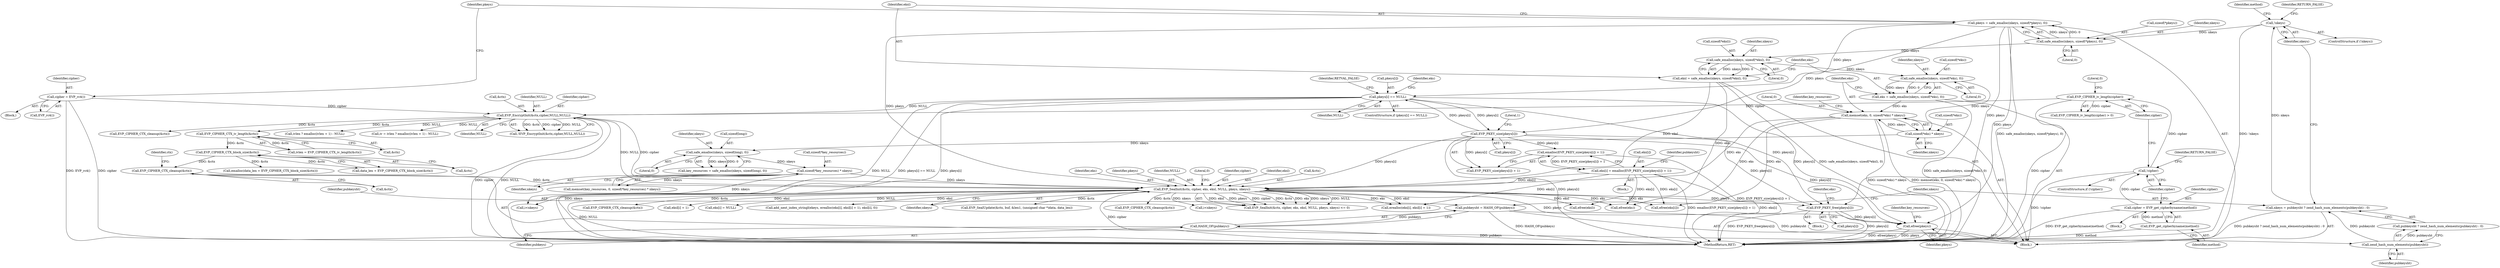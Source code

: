 digraph "0_php_89637c6b41b510c20d262c17483f582f115c66d6@API" {
"1000486" [label="(Call,EVP_PKEY_free(pkeys[i]))"];
"1000247" [label="(Call,pkeys[i] == NULL)"];
"1000180" [label="(Call,pkeys = safe_emalloc(nkeys, sizeof(*pkeys), 0))"];
"1000182" [label="(Call,safe_emalloc(nkeys, sizeof(*pkeys), 0))"];
"1000152" [label="(Call,!nkeys)"];
"1000144" [label="(Call,nkeys = pubkeysht ? zend_hash_num_elements(pubkeysht) : 0)"];
"1000148" [label="(Call,zend_hash_num_elements(pubkeysht))"];
"1000140" [label="(Call,pubkeysht = HASH_OF(pubkeys))"];
"1000142" [label="(Call,HASH_OF(pubkeys))"];
"1000261" [label="(Call,EVP_PKEY_size(pkeys[i]))"];
"1000314" [label="(Call,EVP_SealInit(&ctx, cipher, eks, eksl, NULL, pkeys, nkeys))"];
"1000308" [label="(Call,EVP_CIPHER_CTX_cleanup(&ctx))"];
"1000305" [label="(Call,EVP_CIPHER_CTX_block_size(&ctx))"];
"1000288" [label="(Call,EVP_CIPHER_CTX_iv_length(&ctx))"];
"1000274" [label="(Call,EVP_EncryptInit(&ctx,cipher,NULL,NULL))"];
"1000177" [label="(Call,cipher = EVP_rc4())"];
"1000170" [label="(Call,EVP_CIPHER_iv_length(cipher))"];
"1000164" [label="(Call,!cipher)"];
"1000159" [label="(Call,cipher = EVP_get_cipherbyname(method))"];
"1000161" [label="(Call,EVP_get_cipherbyname(method))"];
"1000204" [label="(Call,memset(eks, 0, sizeof(*eks) * nkeys))"];
"1000196" [label="(Call,eks = safe_emalloc(nkeys, sizeof(*eks), 0))"];
"1000198" [label="(Call,safe_emalloc(nkeys, sizeof(*eks), 0))"];
"1000190" [label="(Call,safe_emalloc(nkeys, sizeof(*eksl), 0))"];
"1000207" [label="(Call,sizeof(*eks) * nkeys)"];
"1000255" [label="(Call,eks[i] = emalloc(EVP_PKEY_size(pkeys[i]) + 1))"];
"1000259" [label="(Call,emalloc(EVP_PKEY_size(pkeys[i]) + 1))"];
"1000188" [label="(Call,eksl = safe_emalloc(nkeys, sizeof(*eksl), 0))"];
"1000222" [label="(Call,sizeof(*key_resources) * nkeys)"];
"1000214" [label="(Call,safe_emalloc(nkeys, sizeof(long), 0))"];
"1000503" [label="(Call,efree(pkeys))"];
"1000318" [label="(Identifier,eks)"];
"1000349" [label="(Call,EVP_CIPHER_CTX_cleanup(&ctx))"];
"1000416" [label="(Call,eksl[i] + 1)"];
"1000181" [label="(Identifier,pkeys)"];
"1000177" [label="(Call,cipher = EVP_rc4())"];
"1000321" [label="(Identifier,pkeys)"];
"1000149" [label="(Identifier,pubkeysht)"];
"1000206" [label="(Literal,0)"];
"1000182" [label="(Call,safe_emalloc(nkeys, sizeof(*pkeys), 0))"];
"1000262" [label="(Call,pkeys[i])"];
"1000157" [label="(Identifier,method)"];
"1000259" [label="(Call,emalloc(EVP_PKEY_size(pkeys[i]) + 1))"];
"1000506" [label="(Identifier,key_resources)"];
"1000313" [label="(Call,EVP_SealInit(&ctx, cipher, eks, eksl, NULL, pkeys, nkeys) <= 0)"];
"1000306" [label="(Call,&ctx)"];
"1000293" [label="(Call,ivlen ? emalloc(ivlen + 1) : NULL)"];
"1000211" [label="(Identifier,nkeys)"];
"1000253" [label="(Identifier,RETVAL_FALSE)"];
"1000472" [label="(Call,i<nkeys)"];
"1000248" [label="(Call,pkeys[i])"];
"1000277" [label="(Identifier,cipher)"];
"1000219" [label="(Call,memset(key_resources, 0, sizeof(*key_resources) * nkeys))"];
"1000158" [label="(Block,)"];
"1000199" [label="(Identifier,nkeys)"];
"1000320" [label="(Identifier,NULL)"];
"1000286" [label="(Call,ivlen = EVP_CIPHER_CTX_iv_length(&ctx))"];
"1000495" [label="(Call,efree(eks[i]))"];
"1000159" [label="(Call,cipher = EVP_get_cipherbyname(method))"];
"1000183" [label="(Identifier,nkeys)"];
"1000485" [label="(Block,)"];
"1000204" [label="(Call,memset(eks, 0, sizeof(*eks) * nkeys))"];
"1000184" [label="(Call,sizeof(*pkeys))"];
"1000144" [label="(Call,nkeys = pubkeysht ? zend_hash_num_elements(pubkeysht) : 0)"];
"1000161" [label="(Call,EVP_get_cipherbyname(method))"];
"1000146" [label="(Call,pubkeysht ? zend_hash_num_elements(pubkeysht) : 0)"];
"1000323" [label="(Literal,0)"];
"1000425" [label="(Call,eks[i] = NULL)"];
"1000178" [label="(Identifier,cipher)"];
"1000226" [label="(Identifier,nkeys)"];
"1000317" [label="(Identifier,cipher)"];
"1000410" [label="(Call,add_next_index_stringl(ekeys, erealloc(eks[i], eksl[i] + 1), eksl[i], 0))"];
"1000245" [label="(Block,)"];
"1000196" [label="(Call,eks = safe_emalloc(nkeys, sizeof(*eks), 0))"];
"1000203" [label="(Literal,0)"];
"1000255" [label="(Call,eks[i] = emalloc(EVP_PKEY_size(pkeys[i]) + 1))"];
"1000187" [label="(Literal,0)"];
"1000265" [label="(Literal,1)"];
"1000190" [label="(Call,safe_emalloc(nkeys, sizeof(*eksl), 0))"];
"1000251" [label="(Identifier,NULL)"];
"1000302" [label="(Call,emalloc(data_len + EVP_CIPHER_CTX_block_size(&ctx)))"];
"1000160" [label="(Identifier,cipher)"];
"1000153" [label="(Identifier,nkeys)"];
"1000167" [label="(Identifier,RETURN_FALSE)"];
"1000223" [label="(Call,sizeof(*key_resources))"];
"1000486" [label="(Call,EVP_PKEY_free(pkeys[i]))"];
"1000501" [label="(Call,efree(eksl))"];
"1000170" [label="(Call,EVP_CIPHER_iv_length(cipher))"];
"1000215" [label="(Identifier,nkeys)"];
"1000288" [label="(Call,EVP_CIPHER_CTX_iv_length(&ctx))"];
"1000107" [label="(Block,)"];
"1000188" [label="(Call,eksl = safe_emalloc(nkeys, sizeof(*eksl), 0))"];
"1000291" [label="(Call,iv = ivlen ? emalloc(ivlen + 1) : NULL)"];
"1000180" [label="(Call,pkeys = safe_emalloc(nkeys, sizeof(*pkeys), 0))"];
"1000208" [label="(Call,sizeof(*eks))"];
"1000275" [label="(Call,&ctx)"];
"1000218" [label="(Literal,0)"];
"1000314" [label="(Call,EVP_SealInit(&ctx, cipher, eks, eksl, NULL, pkeys, nkeys))"];
"1000267" [label="(Identifier,pubkeysht)"];
"1000279" [label="(Identifier,NULL)"];
"1000155" [label="(Identifier,RETURN_FALSE)"];
"1000213" [label="(Identifier,key_resources)"];
"1000145" [label="(Identifier,nkeys)"];
"1000319" [label="(Identifier,eksl)"];
"1000315" [label="(Call,&ctx)"];
"1000200" [label="(Call,sizeof(*eks))"];
"1000162" [label="(Identifier,method)"];
"1000503" [label="(Call,efree(pkeys))"];
"1000261" [label="(Call,EVP_PKEY_size(pkeys[i]))"];
"1000212" [label="(Call,key_resources = safe_emalloc(nkeys, sizeof(long), 0))"];
"1000152" [label="(Call,!nkeys)"];
"1000303" [label="(Call,data_len + EVP_CIPHER_CTX_block_size(&ctx))"];
"1000273" [label="(Call,!EVP_EncryptInit(&ctx,cipher,NULL,NULL))"];
"1000164" [label="(Call,!cipher)"];
"1000412" [label="(Call,erealloc(eks[i], eksl[i] + 1))"];
"1000195" [label="(Literal,0)"];
"1000205" [label="(Identifier,eks)"];
"1000247" [label="(Call,pkeys[i] == NULL)"];
"1000316" [label="(Identifier,ctx)"];
"1000140" [label="(Call,pubkeysht = HASH_OF(pubkeys))"];
"1000192" [label="(Call,sizeof(*eksl))"];
"1000179" [label="(Call,EVP_rc4())"];
"1000169" [label="(Call,EVP_CIPHER_iv_length(cipher) > 0)"];
"1000222" [label="(Call,sizeof(*key_resources) * nkeys)"];
"1000207" [label="(Call,sizeof(*eks) * nkeys)"];
"1000216" [label="(Call,sizeof(long))"];
"1000309" [label="(Call,&ctx)"];
"1000278" [label="(Identifier,NULL)"];
"1000260" [label="(Call,EVP_PKEY_size(pkeys[i]) + 1)"];
"1000305" [label="(Call,EVP_CIPHER_CTX_block_size(&ctx))"];
"1000256" [label="(Call,eks[i])"];
"1000171" [label="(Identifier,cipher)"];
"1000492" [label="(Identifier,eks)"];
"1000499" [label="(Call,efree(eks))"];
"1000507" [label="(MethodReturn,RET)"];
"1000322" [label="(Identifier,nkeys)"];
"1000172" [label="(Literal,0)"];
"1000246" [label="(ControlStructure,if (pkeys[i] == NULL))"];
"1000198" [label="(Call,safe_emalloc(nkeys, sizeof(*eks), 0))"];
"1000504" [label="(Identifier,pkeys)"];
"1000141" [label="(Identifier,pubkeysht)"];
"1000163" [label="(ControlStructure,if (!cipher))"];
"1000487" [label="(Call,pkeys[i])"];
"1000257" [label="(Identifier,eks)"];
"1000326" [label="(Call,EVP_SealUpdate(&ctx, buf, &len1, (unsigned char *)data, data_len))"];
"1000148" [label="(Call,zend_hash_num_elements(pubkeysht))"];
"1000176" [label="(Block,)"];
"1000197" [label="(Identifier,eks)"];
"1000464" [label="(Call,EVP_CIPHER_CTX_cleanup(&ctx))"];
"1000189" [label="(Identifier,eksl)"];
"1000151" [label="(ControlStructure,if (!nkeys))"];
"1000214" [label="(Call,safe_emalloc(nkeys, sizeof(long), 0))"];
"1000142" [label="(Call,HASH_OF(pubkeys))"];
"1000143" [label="(Identifier,pubkeys)"];
"1000395" [label="(Call,i<nkeys)"];
"1000308" [label="(Call,EVP_CIPHER_CTX_cleanup(&ctx))"];
"1000165" [label="(Identifier,cipher)"];
"1000289" [label="(Call,&ctx)"];
"1000274" [label="(Call,EVP_EncryptInit(&ctx,cipher,NULL,NULL))"];
"1000191" [label="(Identifier,nkeys)"];
"1000282" [label="(Call,EVP_CIPHER_CTX_cleanup(&ctx))"];
"1000486" -> "1000485"  [label="AST: "];
"1000486" -> "1000487"  [label="CFG: "];
"1000487" -> "1000486"  [label="AST: "];
"1000492" -> "1000486"  [label="CFG: "];
"1000486" -> "1000507"  [label="DDG: EVP_PKEY_free(pkeys[i])"];
"1000486" -> "1000507"  [label="DDG: pkeys[i]"];
"1000247" -> "1000486"  [label="DDG: pkeys[i]"];
"1000180" -> "1000486"  [label="DDG: pkeys"];
"1000261" -> "1000486"  [label="DDG: pkeys[i]"];
"1000314" -> "1000486"  [label="DDG: pkeys"];
"1000486" -> "1000503"  [label="DDG: pkeys[i]"];
"1000247" -> "1000246"  [label="AST: "];
"1000247" -> "1000251"  [label="CFG: "];
"1000248" -> "1000247"  [label="AST: "];
"1000251" -> "1000247"  [label="AST: "];
"1000253" -> "1000247"  [label="CFG: "];
"1000257" -> "1000247"  [label="CFG: "];
"1000247" -> "1000507"  [label="DDG: pkeys[i]"];
"1000247" -> "1000507"  [label="DDG: NULL"];
"1000247" -> "1000507"  [label="DDG: pkeys[i] == NULL"];
"1000180" -> "1000247"  [label="DDG: pkeys"];
"1000261" -> "1000247"  [label="DDG: pkeys[i]"];
"1000247" -> "1000261"  [label="DDG: pkeys[i]"];
"1000247" -> "1000274"  [label="DDG: NULL"];
"1000247" -> "1000503"  [label="DDG: pkeys[i]"];
"1000180" -> "1000107"  [label="AST: "];
"1000180" -> "1000182"  [label="CFG: "];
"1000181" -> "1000180"  [label="AST: "];
"1000182" -> "1000180"  [label="AST: "];
"1000189" -> "1000180"  [label="CFG: "];
"1000180" -> "1000507"  [label="DDG: safe_emalloc(nkeys, sizeof(*pkeys), 0)"];
"1000182" -> "1000180"  [label="DDG: nkeys"];
"1000182" -> "1000180"  [label="DDG: 0"];
"1000180" -> "1000261"  [label="DDG: pkeys"];
"1000180" -> "1000314"  [label="DDG: pkeys"];
"1000180" -> "1000503"  [label="DDG: pkeys"];
"1000182" -> "1000187"  [label="CFG: "];
"1000183" -> "1000182"  [label="AST: "];
"1000184" -> "1000182"  [label="AST: "];
"1000187" -> "1000182"  [label="AST: "];
"1000152" -> "1000182"  [label="DDG: nkeys"];
"1000182" -> "1000190"  [label="DDG: nkeys"];
"1000152" -> "1000151"  [label="AST: "];
"1000152" -> "1000153"  [label="CFG: "];
"1000153" -> "1000152"  [label="AST: "];
"1000155" -> "1000152"  [label="CFG: "];
"1000157" -> "1000152"  [label="CFG: "];
"1000152" -> "1000507"  [label="DDG: !nkeys"];
"1000144" -> "1000152"  [label="DDG: nkeys"];
"1000144" -> "1000107"  [label="AST: "];
"1000144" -> "1000146"  [label="CFG: "];
"1000145" -> "1000144"  [label="AST: "];
"1000146" -> "1000144"  [label="AST: "];
"1000153" -> "1000144"  [label="CFG: "];
"1000144" -> "1000507"  [label="DDG: pubkeysht ? zend_hash_num_elements(pubkeysht) : 0"];
"1000148" -> "1000144"  [label="DDG: pubkeysht"];
"1000148" -> "1000146"  [label="AST: "];
"1000148" -> "1000149"  [label="CFG: "];
"1000149" -> "1000148"  [label="AST: "];
"1000146" -> "1000148"  [label="CFG: "];
"1000148" -> "1000146"  [label="DDG: pubkeysht"];
"1000140" -> "1000148"  [label="DDG: pubkeysht"];
"1000140" -> "1000107"  [label="AST: "];
"1000140" -> "1000142"  [label="CFG: "];
"1000141" -> "1000140"  [label="AST: "];
"1000142" -> "1000140"  [label="AST: "];
"1000145" -> "1000140"  [label="CFG: "];
"1000140" -> "1000507"  [label="DDG: HASH_OF(pubkeys)"];
"1000142" -> "1000140"  [label="DDG: pubkeys"];
"1000142" -> "1000143"  [label="CFG: "];
"1000143" -> "1000142"  [label="AST: "];
"1000142" -> "1000507"  [label="DDG: pubkeys"];
"1000261" -> "1000260"  [label="AST: "];
"1000261" -> "1000262"  [label="CFG: "];
"1000262" -> "1000261"  [label="AST: "];
"1000265" -> "1000261"  [label="CFG: "];
"1000261" -> "1000507"  [label="DDG: pkeys[i]"];
"1000261" -> "1000259"  [label="DDG: pkeys[i]"];
"1000261" -> "1000260"  [label="DDG: pkeys[i]"];
"1000261" -> "1000314"  [label="DDG: pkeys[i]"];
"1000261" -> "1000503"  [label="DDG: pkeys[i]"];
"1000314" -> "1000313"  [label="AST: "];
"1000314" -> "1000322"  [label="CFG: "];
"1000315" -> "1000314"  [label="AST: "];
"1000317" -> "1000314"  [label="AST: "];
"1000318" -> "1000314"  [label="AST: "];
"1000319" -> "1000314"  [label="AST: "];
"1000320" -> "1000314"  [label="AST: "];
"1000321" -> "1000314"  [label="AST: "];
"1000322" -> "1000314"  [label="AST: "];
"1000323" -> "1000314"  [label="CFG: "];
"1000314" -> "1000507"  [label="DDG: NULL"];
"1000314" -> "1000507"  [label="DDG: cipher"];
"1000314" -> "1000313"  [label="DDG: eksl"];
"1000314" -> "1000313"  [label="DDG: pkeys"];
"1000314" -> "1000313"  [label="DDG: cipher"];
"1000314" -> "1000313"  [label="DDG: &ctx"];
"1000314" -> "1000313"  [label="DDG: eks"];
"1000314" -> "1000313"  [label="DDG: nkeys"];
"1000314" -> "1000313"  [label="DDG: NULL"];
"1000308" -> "1000314"  [label="DDG: &ctx"];
"1000274" -> "1000314"  [label="DDG: cipher"];
"1000274" -> "1000314"  [label="DDG: NULL"];
"1000204" -> "1000314"  [label="DDG: eks"];
"1000255" -> "1000314"  [label="DDG: eks[i]"];
"1000188" -> "1000314"  [label="DDG: eksl"];
"1000222" -> "1000314"  [label="DDG: nkeys"];
"1000314" -> "1000326"  [label="DDG: &ctx"];
"1000314" -> "1000349"  [label="DDG: &ctx"];
"1000314" -> "1000395"  [label="DDG: nkeys"];
"1000314" -> "1000412"  [label="DDG: eks"];
"1000314" -> "1000412"  [label="DDG: eksl"];
"1000314" -> "1000416"  [label="DDG: eksl"];
"1000314" -> "1000410"  [label="DDG: eksl"];
"1000314" -> "1000425"  [label="DDG: NULL"];
"1000314" -> "1000464"  [label="DDG: &ctx"];
"1000314" -> "1000472"  [label="DDG: nkeys"];
"1000314" -> "1000495"  [label="DDG: eks"];
"1000314" -> "1000499"  [label="DDG: eks"];
"1000314" -> "1000501"  [label="DDG: eksl"];
"1000314" -> "1000503"  [label="DDG: pkeys"];
"1000308" -> "1000107"  [label="AST: "];
"1000308" -> "1000309"  [label="CFG: "];
"1000309" -> "1000308"  [label="AST: "];
"1000316" -> "1000308"  [label="CFG: "];
"1000305" -> "1000308"  [label="DDG: &ctx"];
"1000305" -> "1000303"  [label="AST: "];
"1000305" -> "1000306"  [label="CFG: "];
"1000306" -> "1000305"  [label="AST: "];
"1000303" -> "1000305"  [label="CFG: "];
"1000305" -> "1000302"  [label="DDG: &ctx"];
"1000305" -> "1000303"  [label="DDG: &ctx"];
"1000288" -> "1000305"  [label="DDG: &ctx"];
"1000288" -> "1000286"  [label="AST: "];
"1000288" -> "1000289"  [label="CFG: "];
"1000289" -> "1000288"  [label="AST: "];
"1000286" -> "1000288"  [label="CFG: "];
"1000288" -> "1000286"  [label="DDG: &ctx"];
"1000274" -> "1000288"  [label="DDG: &ctx"];
"1000274" -> "1000273"  [label="AST: "];
"1000274" -> "1000279"  [label="CFG: "];
"1000275" -> "1000274"  [label="AST: "];
"1000277" -> "1000274"  [label="AST: "];
"1000278" -> "1000274"  [label="AST: "];
"1000279" -> "1000274"  [label="AST: "];
"1000273" -> "1000274"  [label="CFG: "];
"1000274" -> "1000507"  [label="DDG: NULL"];
"1000274" -> "1000507"  [label="DDG: cipher"];
"1000274" -> "1000273"  [label="DDG: &ctx"];
"1000274" -> "1000273"  [label="DDG: cipher"];
"1000274" -> "1000273"  [label="DDG: NULL"];
"1000177" -> "1000274"  [label="DDG: cipher"];
"1000170" -> "1000274"  [label="DDG: cipher"];
"1000274" -> "1000282"  [label="DDG: &ctx"];
"1000274" -> "1000291"  [label="DDG: NULL"];
"1000274" -> "1000293"  [label="DDG: NULL"];
"1000177" -> "1000176"  [label="AST: "];
"1000177" -> "1000179"  [label="CFG: "];
"1000178" -> "1000177"  [label="AST: "];
"1000179" -> "1000177"  [label="AST: "];
"1000181" -> "1000177"  [label="CFG: "];
"1000177" -> "1000507"  [label="DDG: cipher"];
"1000177" -> "1000507"  [label="DDG: EVP_rc4()"];
"1000170" -> "1000169"  [label="AST: "];
"1000170" -> "1000171"  [label="CFG: "];
"1000171" -> "1000170"  [label="AST: "];
"1000172" -> "1000170"  [label="CFG: "];
"1000170" -> "1000507"  [label="DDG: cipher"];
"1000170" -> "1000169"  [label="DDG: cipher"];
"1000164" -> "1000170"  [label="DDG: cipher"];
"1000164" -> "1000163"  [label="AST: "];
"1000164" -> "1000165"  [label="CFG: "];
"1000165" -> "1000164"  [label="AST: "];
"1000167" -> "1000164"  [label="CFG: "];
"1000171" -> "1000164"  [label="CFG: "];
"1000164" -> "1000507"  [label="DDG: !cipher"];
"1000159" -> "1000164"  [label="DDG: cipher"];
"1000159" -> "1000158"  [label="AST: "];
"1000159" -> "1000161"  [label="CFG: "];
"1000160" -> "1000159"  [label="AST: "];
"1000161" -> "1000159"  [label="AST: "];
"1000165" -> "1000159"  [label="CFG: "];
"1000159" -> "1000507"  [label="DDG: EVP_get_cipherbyname(method)"];
"1000161" -> "1000159"  [label="DDG: method"];
"1000161" -> "1000162"  [label="CFG: "];
"1000162" -> "1000161"  [label="AST: "];
"1000161" -> "1000507"  [label="DDG: method"];
"1000204" -> "1000107"  [label="AST: "];
"1000204" -> "1000207"  [label="CFG: "];
"1000205" -> "1000204"  [label="AST: "];
"1000206" -> "1000204"  [label="AST: "];
"1000207" -> "1000204"  [label="AST: "];
"1000213" -> "1000204"  [label="CFG: "];
"1000204" -> "1000507"  [label="DDG: sizeof(*eks) * nkeys"];
"1000204" -> "1000507"  [label="DDG: memset(eks, 0, sizeof(*eks) * nkeys)"];
"1000196" -> "1000204"  [label="DDG: eks"];
"1000207" -> "1000204"  [label="DDG: nkeys"];
"1000204" -> "1000495"  [label="DDG: eks"];
"1000204" -> "1000499"  [label="DDG: eks"];
"1000196" -> "1000107"  [label="AST: "];
"1000196" -> "1000198"  [label="CFG: "];
"1000197" -> "1000196"  [label="AST: "];
"1000198" -> "1000196"  [label="AST: "];
"1000205" -> "1000196"  [label="CFG: "];
"1000196" -> "1000507"  [label="DDG: safe_emalloc(nkeys, sizeof(*eks), 0)"];
"1000198" -> "1000196"  [label="DDG: nkeys"];
"1000198" -> "1000196"  [label="DDG: 0"];
"1000198" -> "1000203"  [label="CFG: "];
"1000199" -> "1000198"  [label="AST: "];
"1000200" -> "1000198"  [label="AST: "];
"1000203" -> "1000198"  [label="AST: "];
"1000190" -> "1000198"  [label="DDG: nkeys"];
"1000198" -> "1000207"  [label="DDG: nkeys"];
"1000190" -> "1000188"  [label="AST: "];
"1000190" -> "1000195"  [label="CFG: "];
"1000191" -> "1000190"  [label="AST: "];
"1000192" -> "1000190"  [label="AST: "];
"1000195" -> "1000190"  [label="AST: "];
"1000188" -> "1000190"  [label="CFG: "];
"1000190" -> "1000188"  [label="DDG: nkeys"];
"1000190" -> "1000188"  [label="DDG: 0"];
"1000207" -> "1000211"  [label="CFG: "];
"1000208" -> "1000207"  [label="AST: "];
"1000211" -> "1000207"  [label="AST: "];
"1000207" -> "1000214"  [label="DDG: nkeys"];
"1000255" -> "1000245"  [label="AST: "];
"1000255" -> "1000259"  [label="CFG: "];
"1000256" -> "1000255"  [label="AST: "];
"1000259" -> "1000255"  [label="AST: "];
"1000267" -> "1000255"  [label="CFG: "];
"1000255" -> "1000507"  [label="DDG: emalloc(EVP_PKEY_size(pkeys[i]) + 1)"];
"1000255" -> "1000507"  [label="DDG: eks[i]"];
"1000259" -> "1000255"  [label="DDG: EVP_PKEY_size(pkeys[i]) + 1"];
"1000255" -> "1000412"  [label="DDG: eks[i]"];
"1000255" -> "1000495"  [label="DDG: eks[i]"];
"1000255" -> "1000499"  [label="DDG: eks[i]"];
"1000259" -> "1000260"  [label="CFG: "];
"1000260" -> "1000259"  [label="AST: "];
"1000259" -> "1000507"  [label="DDG: EVP_PKEY_size(pkeys[i]) + 1"];
"1000188" -> "1000107"  [label="AST: "];
"1000189" -> "1000188"  [label="AST: "];
"1000197" -> "1000188"  [label="CFG: "];
"1000188" -> "1000507"  [label="DDG: safe_emalloc(nkeys, sizeof(*eksl), 0)"];
"1000188" -> "1000501"  [label="DDG: eksl"];
"1000222" -> "1000219"  [label="AST: "];
"1000222" -> "1000226"  [label="CFG: "];
"1000223" -> "1000222"  [label="AST: "];
"1000226" -> "1000222"  [label="AST: "];
"1000219" -> "1000222"  [label="CFG: "];
"1000222" -> "1000219"  [label="DDG: nkeys"];
"1000214" -> "1000222"  [label="DDG: nkeys"];
"1000222" -> "1000472"  [label="DDG: nkeys"];
"1000214" -> "1000212"  [label="AST: "];
"1000214" -> "1000218"  [label="CFG: "];
"1000215" -> "1000214"  [label="AST: "];
"1000216" -> "1000214"  [label="AST: "];
"1000218" -> "1000214"  [label="AST: "];
"1000212" -> "1000214"  [label="CFG: "];
"1000214" -> "1000212"  [label="DDG: nkeys"];
"1000214" -> "1000212"  [label="DDG: 0"];
"1000503" -> "1000107"  [label="AST: "];
"1000503" -> "1000504"  [label="CFG: "];
"1000504" -> "1000503"  [label="AST: "];
"1000506" -> "1000503"  [label="CFG: "];
"1000503" -> "1000507"  [label="DDG: efree(pkeys)"];
"1000503" -> "1000507"  [label="DDG: pkeys"];
}
